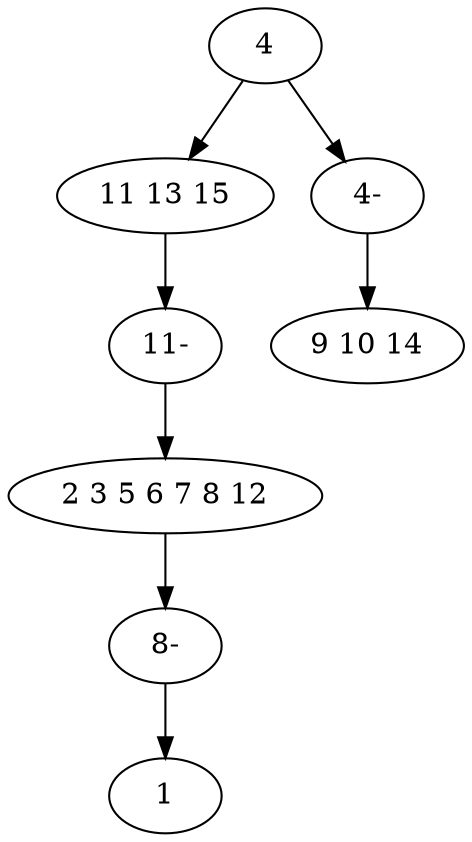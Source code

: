 digraph true_tree {
	"0" -> "1"
	"1" -> "7"
	"0" -> "5"
	"2" -> "6"
	"5" -> "3"
	"6" -> "4"
	"7" -> "2"
	"0" [label="4"];
	"1" [label="11 13 15"];
	"2" [label="2 3 5 6 7 8 12"];
	"3" [label="9 10 14"];
	"4" [label="1"];
	"5" [label="4-"];
	"6" [label="8-"];
	"7" [label="11-"];
}
